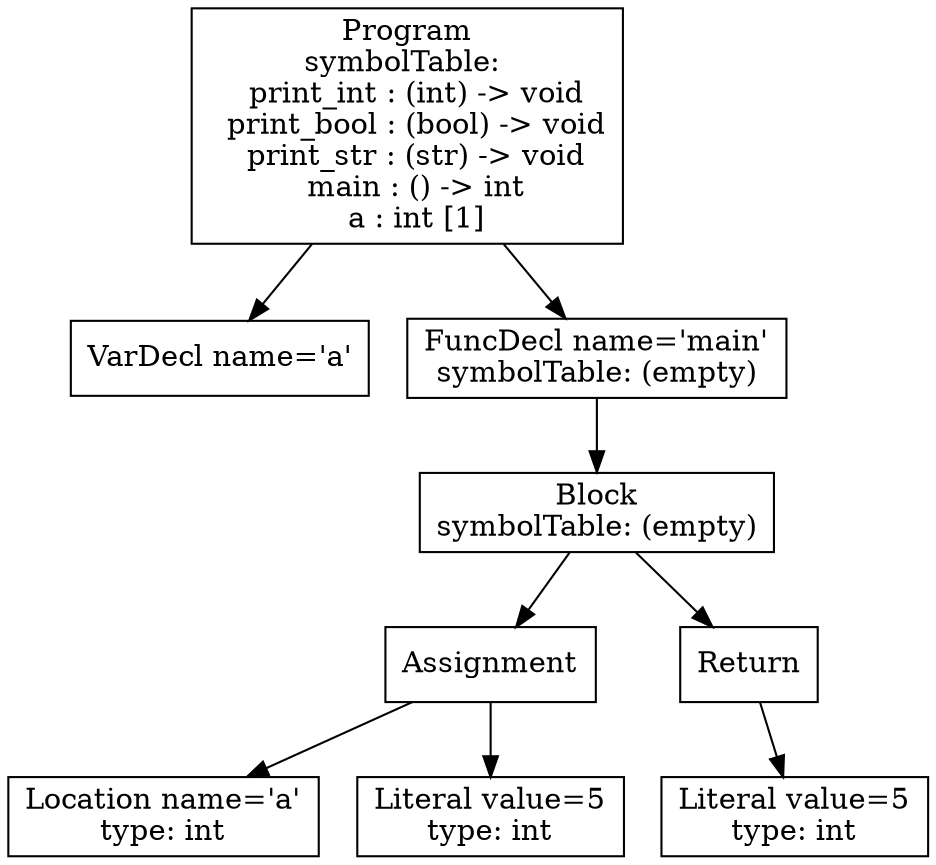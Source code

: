 digraph AST {
1 [shape=box, label="VarDecl name='a'"];
5 [shape=box, label="Location name='a'\ntype: int"];
6 [shape=box, label="Literal value=5\ntype: int"];
4 [shape=box, label="Assignment"];
4 -> 5;
4 -> 6;
8 [shape=box, label="Literal value=5\ntype: int"];
7 [shape=box, label="Return"];
7 -> 8;
3 [shape=box, label="Block\nsymbolTable: (empty)"];
3 -> 4;
3 -> 7;
2 [shape=box, label="FuncDecl name='main'\nsymbolTable: (empty)"];
2 -> 3;
0 [shape=box, label="Program\nsymbolTable: \n  print_int : (int) -> void\n  print_bool : (bool) -> void\n  print_str : (str) -> void\n  main : () -> int\n  a : int [1]"];
0 -> 1;
0 -> 2;
}
